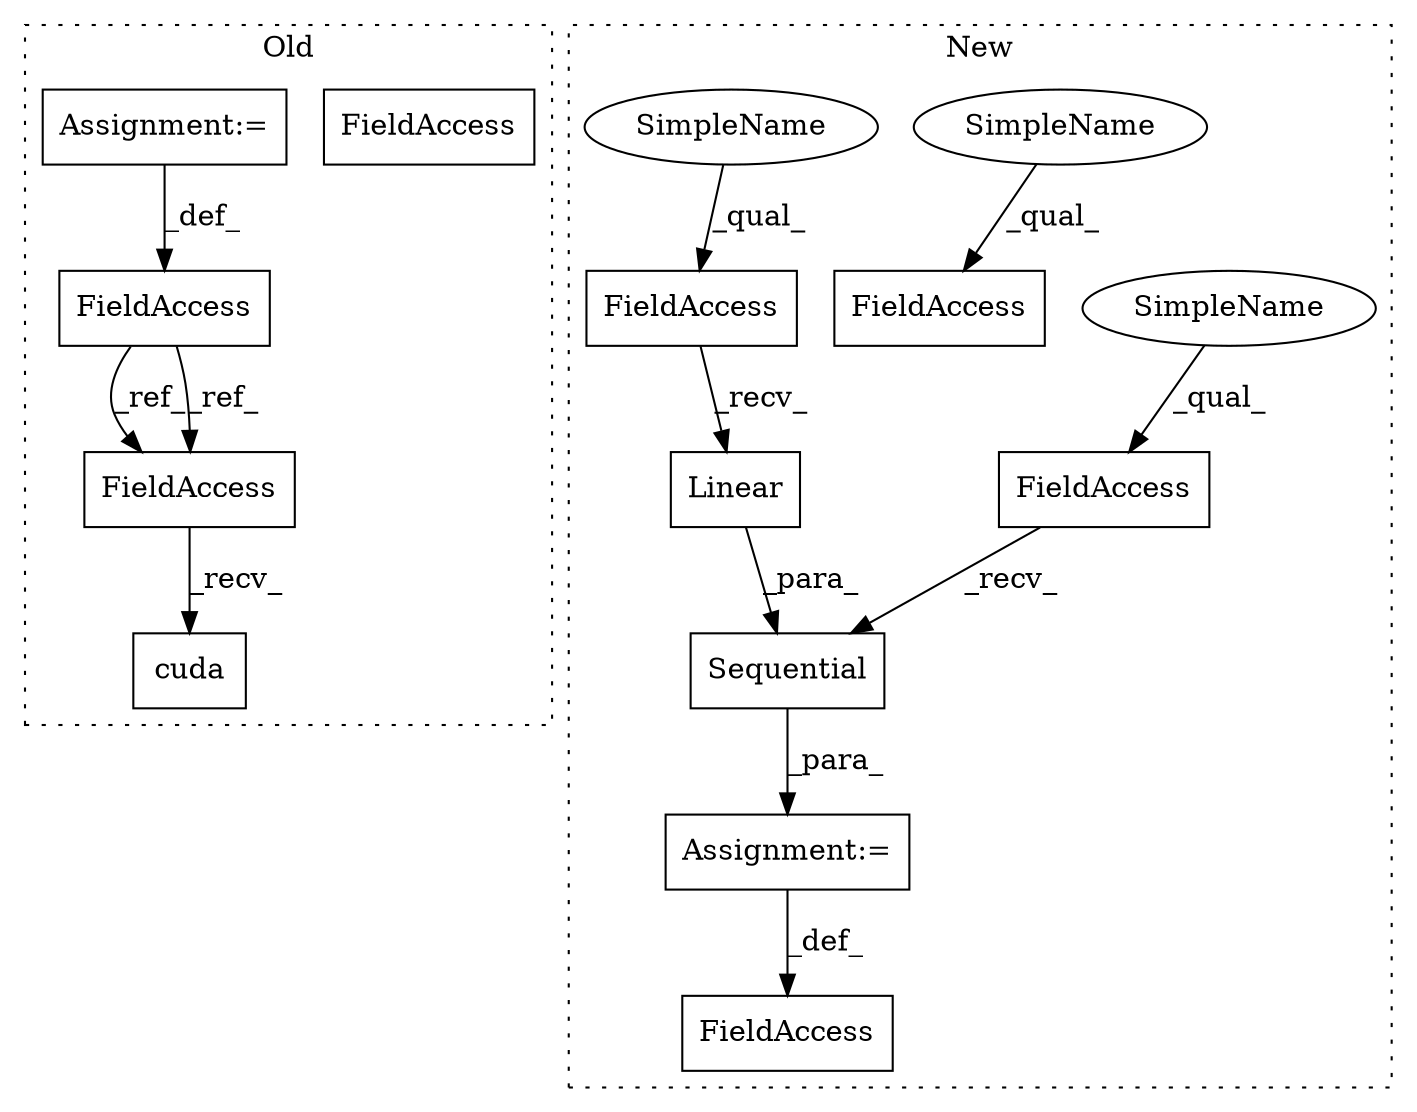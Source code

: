 digraph G {
subgraph cluster0 {
1 [label="cuda" a="32" s="391" l="6" shape="box"];
8 [label="FieldAccess" a="22" s="299" l="10" shape="box"];
9 [label="FieldAccess" a="22" s="380" l="10" shape="box"];
11 [label="Assignment:=" a="7" s="309" l="1" shape="box"];
12 [label="FieldAccess" a="22" s="380" l="10" shape="box"];
label = "Old";
style="dotted";
}
subgraph cluster1 {
2 [label="Sequential" a="32" s="778,867" l="11,1" shape="box"];
3 [label="FieldAccess" a="22" s="769" l="8" shape="box"];
4 [label="FieldAccess" a="22" s="1104" l="15" shape="box"];
5 [label="FieldAccess" a="22" s="846" l="8" shape="box"];
6 [label="FieldAccess" a="22" s="789" l="8" shape="box"];
7 [label="Assignment:=" a="7" s="768" l="1" shape="box"];
10 [label="Linear" a="32" s="798,844" l="7,1" shape="box"];
13 [label="SimpleName" a="42" s="769" l="5" shape="ellipse"];
14 [label="SimpleName" a="42" s="846" l="5" shape="ellipse"];
15 [label="SimpleName" a="42" s="789" l="5" shape="ellipse"];
label = "New";
style="dotted";
}
2 -> 7 [label="_para_"];
3 -> 2 [label="_recv_"];
6 -> 10 [label="_recv_"];
7 -> 4 [label="_def_"];
8 -> 12 [label="_ref_"];
8 -> 12 [label="_ref_"];
10 -> 2 [label="_para_"];
11 -> 8 [label="_def_"];
12 -> 1 [label="_recv_"];
13 -> 3 [label="_qual_"];
14 -> 5 [label="_qual_"];
15 -> 6 [label="_qual_"];
}